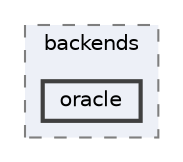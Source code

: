 digraph "C:/Users/LukeMabie/documents/Development/Password_Saver_Using_Django-master/venv/Lib/site-packages/django/db/backends/oracle"
{
 // LATEX_PDF_SIZE
  bgcolor="transparent";
  edge [fontname=Helvetica,fontsize=10,labelfontname=Helvetica,labelfontsize=10];
  node [fontname=Helvetica,fontsize=10,shape=box,height=0.2,width=0.4];
  compound=true
  subgraph clusterdir_21135f5aa85734474baca6500c409704 {
    graph [ bgcolor="#edf0f7", pencolor="grey50", label="backends", fontname=Helvetica,fontsize=10 style="filled,dashed", URL="dir_21135f5aa85734474baca6500c409704.html",tooltip=""]
  dir_0a03824f0a86fd1406580a71814c9677 [label="oracle", fillcolor="#edf0f7", color="grey25", style="filled,bold", URL="dir_0a03824f0a86fd1406580a71814c9677.html",tooltip=""];
  }
}
